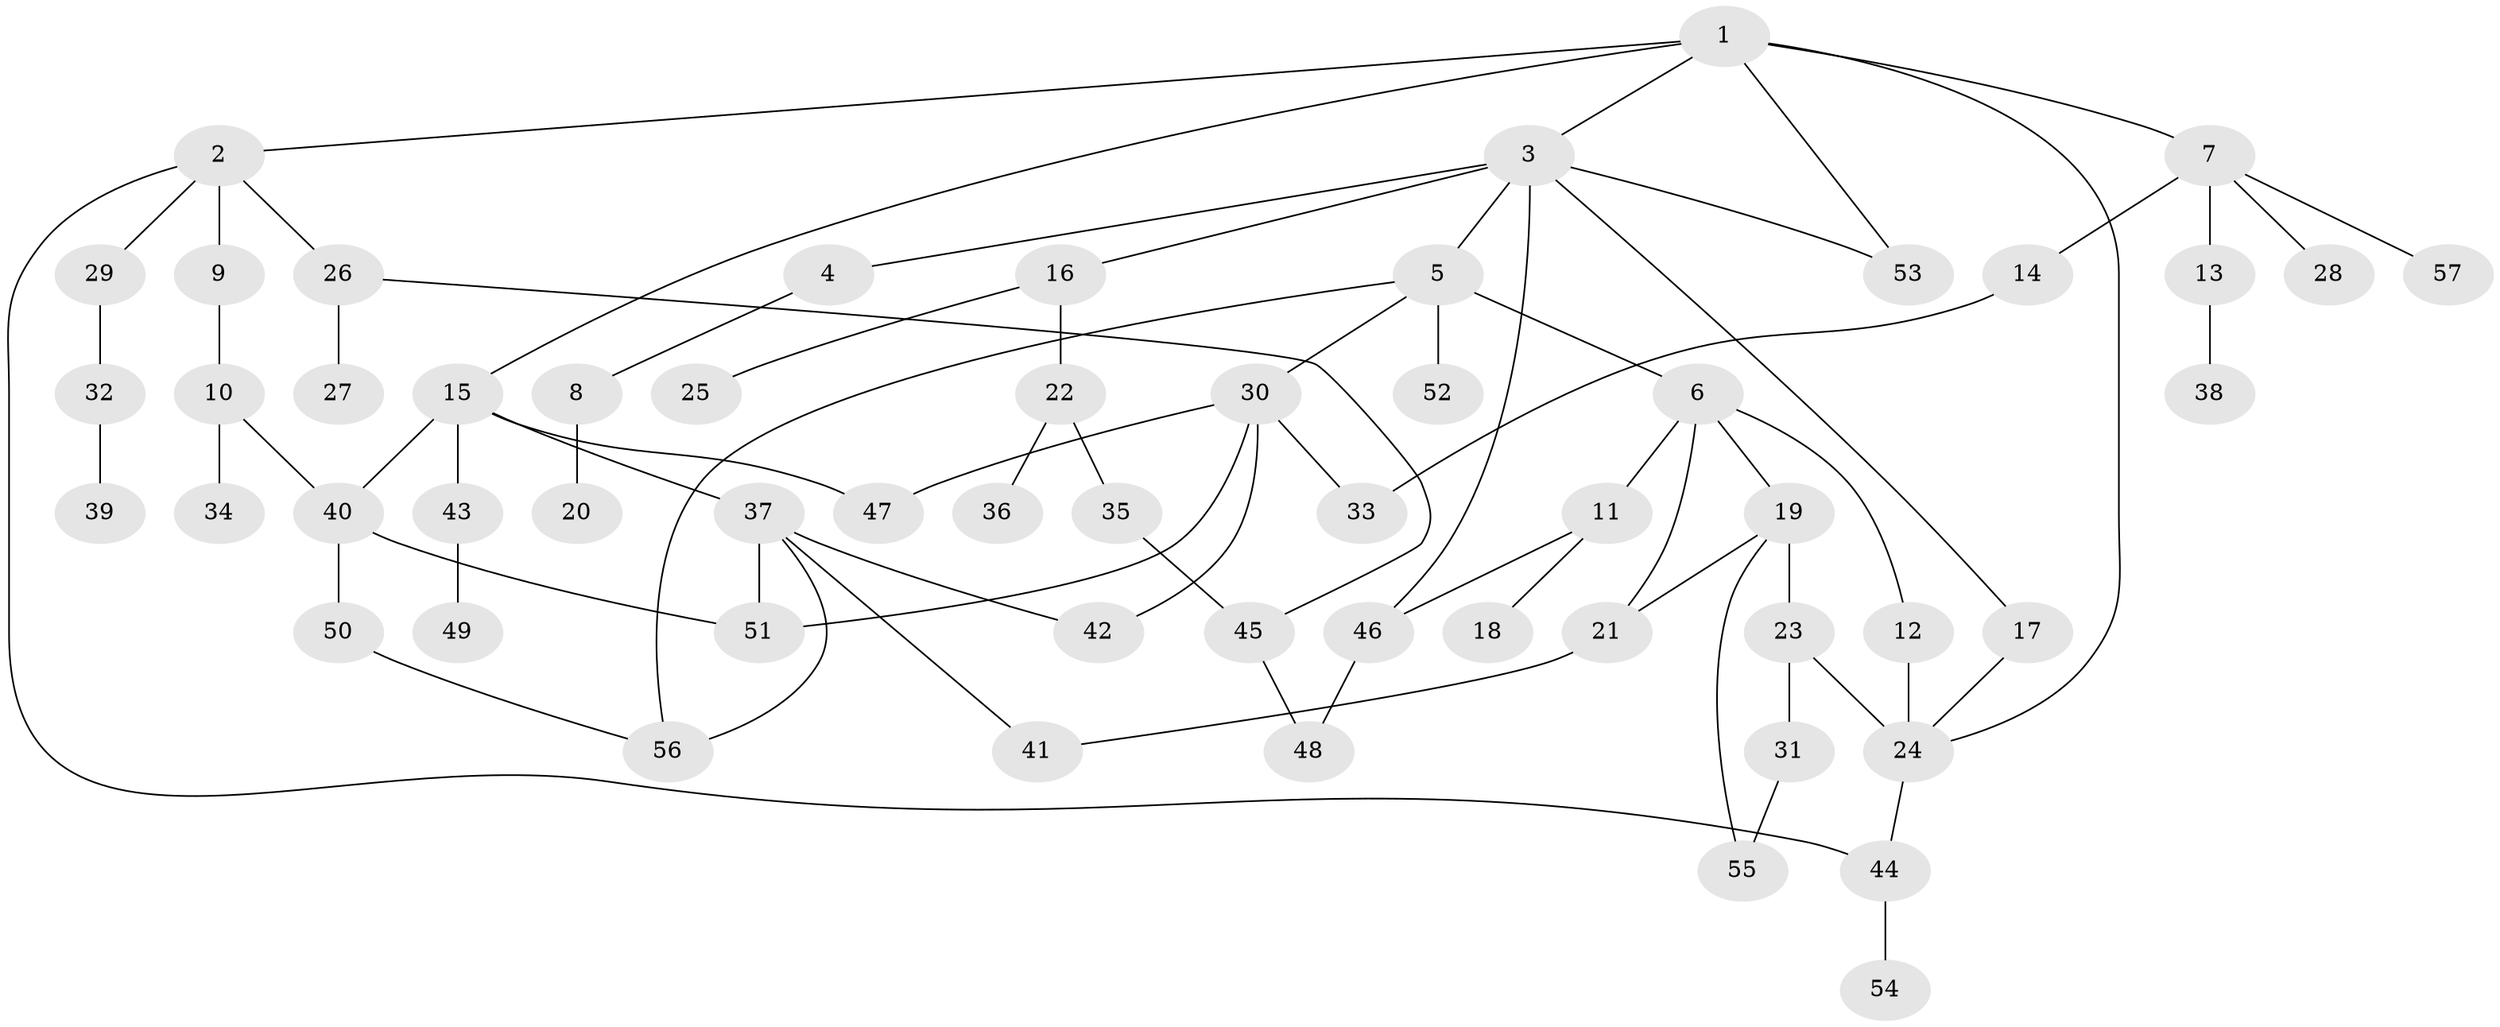 // coarse degree distribution, {7: 0.027777777777777776, 5: 0.08333333333333333, 6: 0.05555555555555555, 2: 0.3055555555555556, 8: 0.027777777777777776, 4: 0.05555555555555555, 3: 0.16666666666666666, 1: 0.2777777777777778}
// Generated by graph-tools (version 1.1) at 2025/51/02/27/25 19:51:36]
// undirected, 57 vertices, 75 edges
graph export_dot {
graph [start="1"]
  node [color=gray90,style=filled];
  1;
  2;
  3;
  4;
  5;
  6;
  7;
  8;
  9;
  10;
  11;
  12;
  13;
  14;
  15;
  16;
  17;
  18;
  19;
  20;
  21;
  22;
  23;
  24;
  25;
  26;
  27;
  28;
  29;
  30;
  31;
  32;
  33;
  34;
  35;
  36;
  37;
  38;
  39;
  40;
  41;
  42;
  43;
  44;
  45;
  46;
  47;
  48;
  49;
  50;
  51;
  52;
  53;
  54;
  55;
  56;
  57;
  1 -- 2;
  1 -- 3;
  1 -- 7;
  1 -- 15;
  1 -- 24;
  1 -- 53;
  2 -- 9;
  2 -- 26;
  2 -- 29;
  2 -- 44;
  3 -- 4;
  3 -- 5;
  3 -- 16;
  3 -- 17;
  3 -- 46;
  3 -- 53;
  4 -- 8;
  5 -- 6;
  5 -- 30;
  5 -- 52;
  5 -- 56;
  6 -- 11;
  6 -- 12;
  6 -- 19;
  6 -- 21;
  7 -- 13;
  7 -- 14;
  7 -- 28;
  7 -- 57;
  8 -- 20;
  9 -- 10;
  10 -- 34;
  10 -- 40;
  11 -- 18;
  11 -- 46;
  12 -- 24;
  13 -- 38;
  14 -- 33;
  15 -- 37;
  15 -- 43;
  15 -- 40;
  15 -- 47;
  16 -- 22;
  16 -- 25;
  17 -- 24;
  19 -- 21;
  19 -- 23;
  19 -- 55;
  21 -- 41;
  22 -- 35;
  22 -- 36;
  23 -- 31;
  23 -- 24;
  24 -- 44;
  26 -- 27;
  26 -- 45;
  29 -- 32;
  30 -- 42;
  30 -- 47;
  30 -- 33;
  30 -- 51;
  31 -- 55;
  32 -- 39;
  35 -- 45;
  37 -- 56;
  37 -- 42;
  37 -- 51;
  37 -- 41;
  40 -- 50;
  40 -- 51;
  43 -- 49;
  44 -- 54;
  45 -- 48;
  46 -- 48;
  50 -- 56;
}
